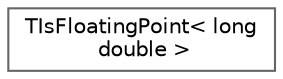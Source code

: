 digraph "Graphical Class Hierarchy"
{
 // INTERACTIVE_SVG=YES
 // LATEX_PDF_SIZE
  bgcolor="transparent";
  edge [fontname=Helvetica,fontsize=10,labelfontname=Helvetica,labelfontsize=10];
  node [fontname=Helvetica,fontsize=10,shape=box,height=0.2,width=0.4];
  rankdir="LR";
  Node0 [id="Node000000",label="TIsFloatingPoint\< long\l double \>",height=0.2,width=0.4,color="grey40", fillcolor="white", style="filled",URL="$d9/d1b/structTIsFloatingPoint_3_01long_01double_01_4.html",tooltip=" "];
}
